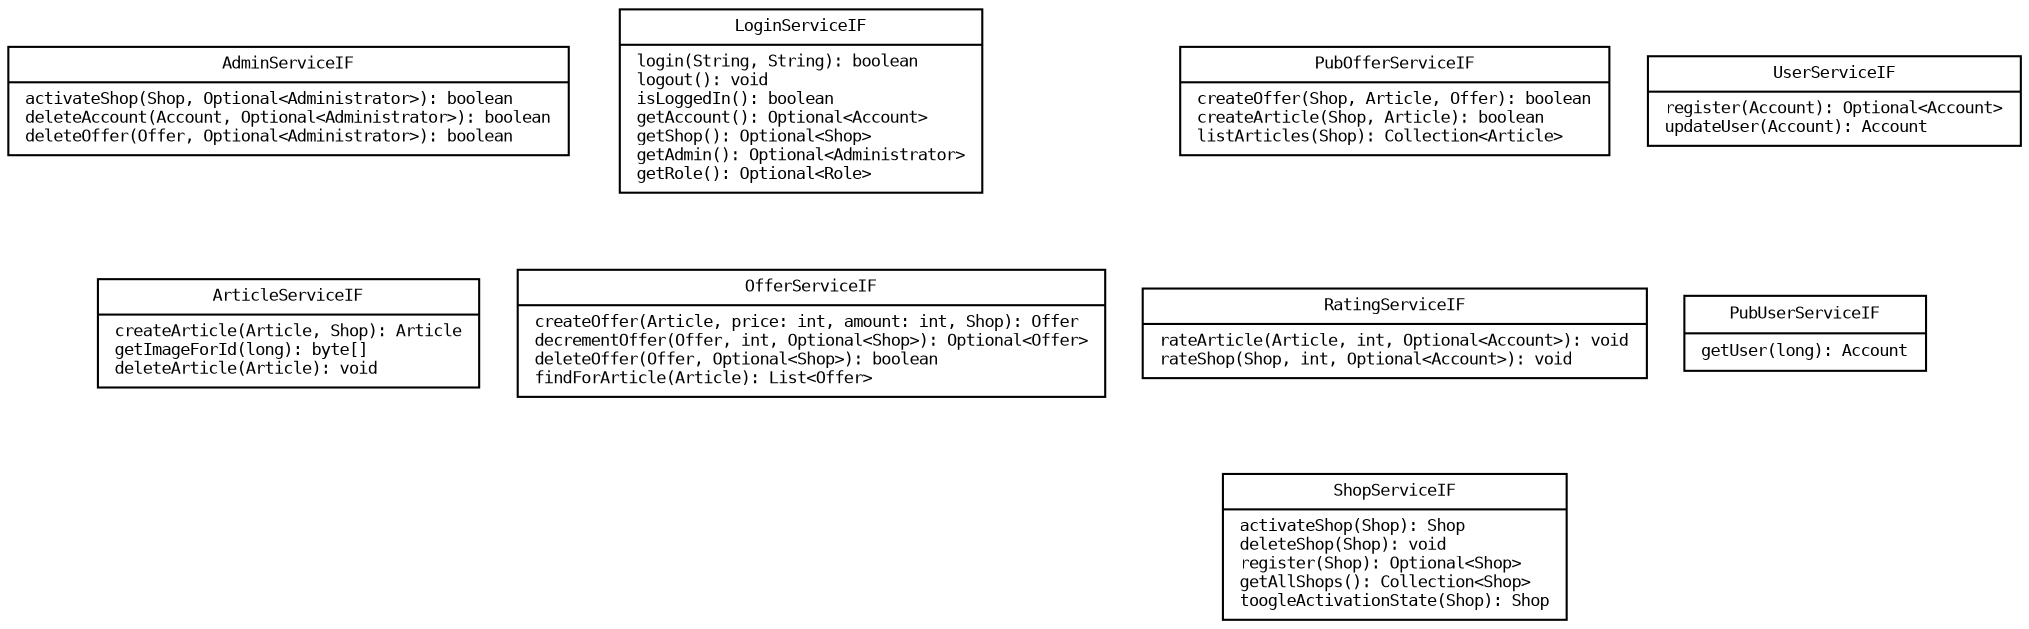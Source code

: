 digraph G {
	graph [ splines=ortho ]
	fontname = "Inconsolata"
	fontsize = 8

	node [
		fontname = "Inconsolata"
		fontsize = 8
		shape = "record"
	]

	edge [
		fontname = "Inconsolata"
		fontsize = 8
	]

	AdminServiceIF [
		label = "{AdminServiceIF|
			activateShop(Shop, Optional\<Administrator\>): boolean\l
			deleteAccount(Account, Optional\<Administrator\>): boolean\l
			deleteOffer(Offer, Optional\<Administrator\>): boolean\l
			}"
	]

AdminServiceIF -> ArticleServiceIF [ style=invis ]

	ArticleServiceIF [
		label = "{ArticleServiceIF|
			createArticle(Article, Shop): Article\l
			getImageForId(long): byte[]\l
			deleteArticle(Article): void\l
			}"
	]

LoginServiceIF -> ArticleServiceIF [ style=invis ]

	LoginServiceIF [
		label = "{LoginServiceIF|
			login(String, String): boolean\l
			logout(): void\l
			isLoggedIn(): boolean\l
			getAccount(): Optional\<Account\>\l
			getShop(): Optional\<Shop\>\l
			getAdmin(): Optional\<Administrator\>\l
			getRole(): Optional\<Role\>\l
			}"
	]

LoginServiceIF -> OfferServiceIF [ style=invis ]

	OfferServiceIF [
		label = "{OfferServiceIF|
			createOffer(Article, price: int, amount: int, Shop): Offer\l
			decrementOffer(Offer, int, Optional\<Shop\>): Optional\<Offer\>\l
			deleteOffer(Offer, Optional\<Shop\>): boolean\l
			findForArticle(Article): List\<Offer\>\l
			}"
	]

PubOfferServiceIF -> OfferServiceIF [ style=invis ]

	PubOfferServiceIF [
		label = "{PubOfferServiceIF|
			createOffer(Shop, Article, Offer): boolean\l
			createArticle(Shop, Article): boolean\l
			listArticles(Shop): Collection\<Article\>\l
			}"
	]

PubOfferServiceIF -> RatingServiceIF [ style=invis ]

	PubUserServiceIF [
		label = "{PubUserServiceIF|
			getUser(long): Account\l
			}"
	]

PubOfferServiceIF -> PubUserServiceIF [ style=invis ]

	RatingServiceIF [
		label = "{RatingServiceIF|
			rateArticle(Article, int, Optional\<Account\>): void\l
			rateShop(Shop, int, Optional\<Account\>): void\l
			}"
	]

RatingServiceIF -> ShopServiceIF [ style=invis ]

	ShopServiceIF [
		label = "{ShopServiceIF|
			activateShop(Shop): Shop\l
			deleteShop(Shop): void\l
			register(Shop): Optional\<Shop\>\l
			getAllShops(): Collection\<Shop\>\l
			toogleActivationState(Shop): Shop\l
			}"
	]

	UserServiceIF [
		label = "{UserServiceIF|
			register(Account): Optional\<Account\>\l
			updateUser(Account): Account\l
			}"
	]

}
